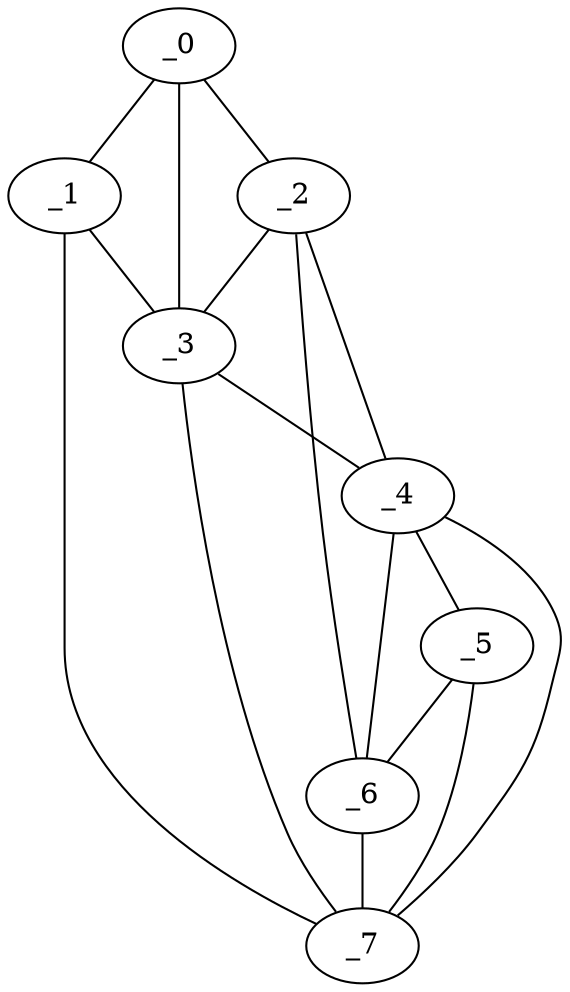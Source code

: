 graph "obj25__285.gxl" {
	_0	 [x=4,
		y=24];
	_1	 [x=5,
		y=33];
	_0 -- _1	 [valence=1];
	_2	 [x=13,
		y=15];
	_0 -- _2	 [valence=1];
	_3	 [x=14,
		y=32];
	_0 -- _3	 [valence=1];
	_1 -- _3	 [valence=2];
	_7	 [x=125,
		y=89];
	_1 -- _7	 [valence=1];
	_2 -- _3	 [valence=2];
	_4	 [x=116,
		y=31];
	_2 -- _4	 [valence=1];
	_6	 [x=125,
		y=21];
	_2 -- _6	 [valence=1];
	_3 -- _4	 [valence=2];
	_3 -- _7	 [valence=2];
	_5	 [x=123,
		y=33];
	_4 -- _5	 [valence=2];
	_4 -- _6	 [valence=1];
	_4 -- _7	 [valence=1];
	_5 -- _6	 [valence=2];
	_5 -- _7	 [valence=1];
	_6 -- _7	 [valence=1];
}
